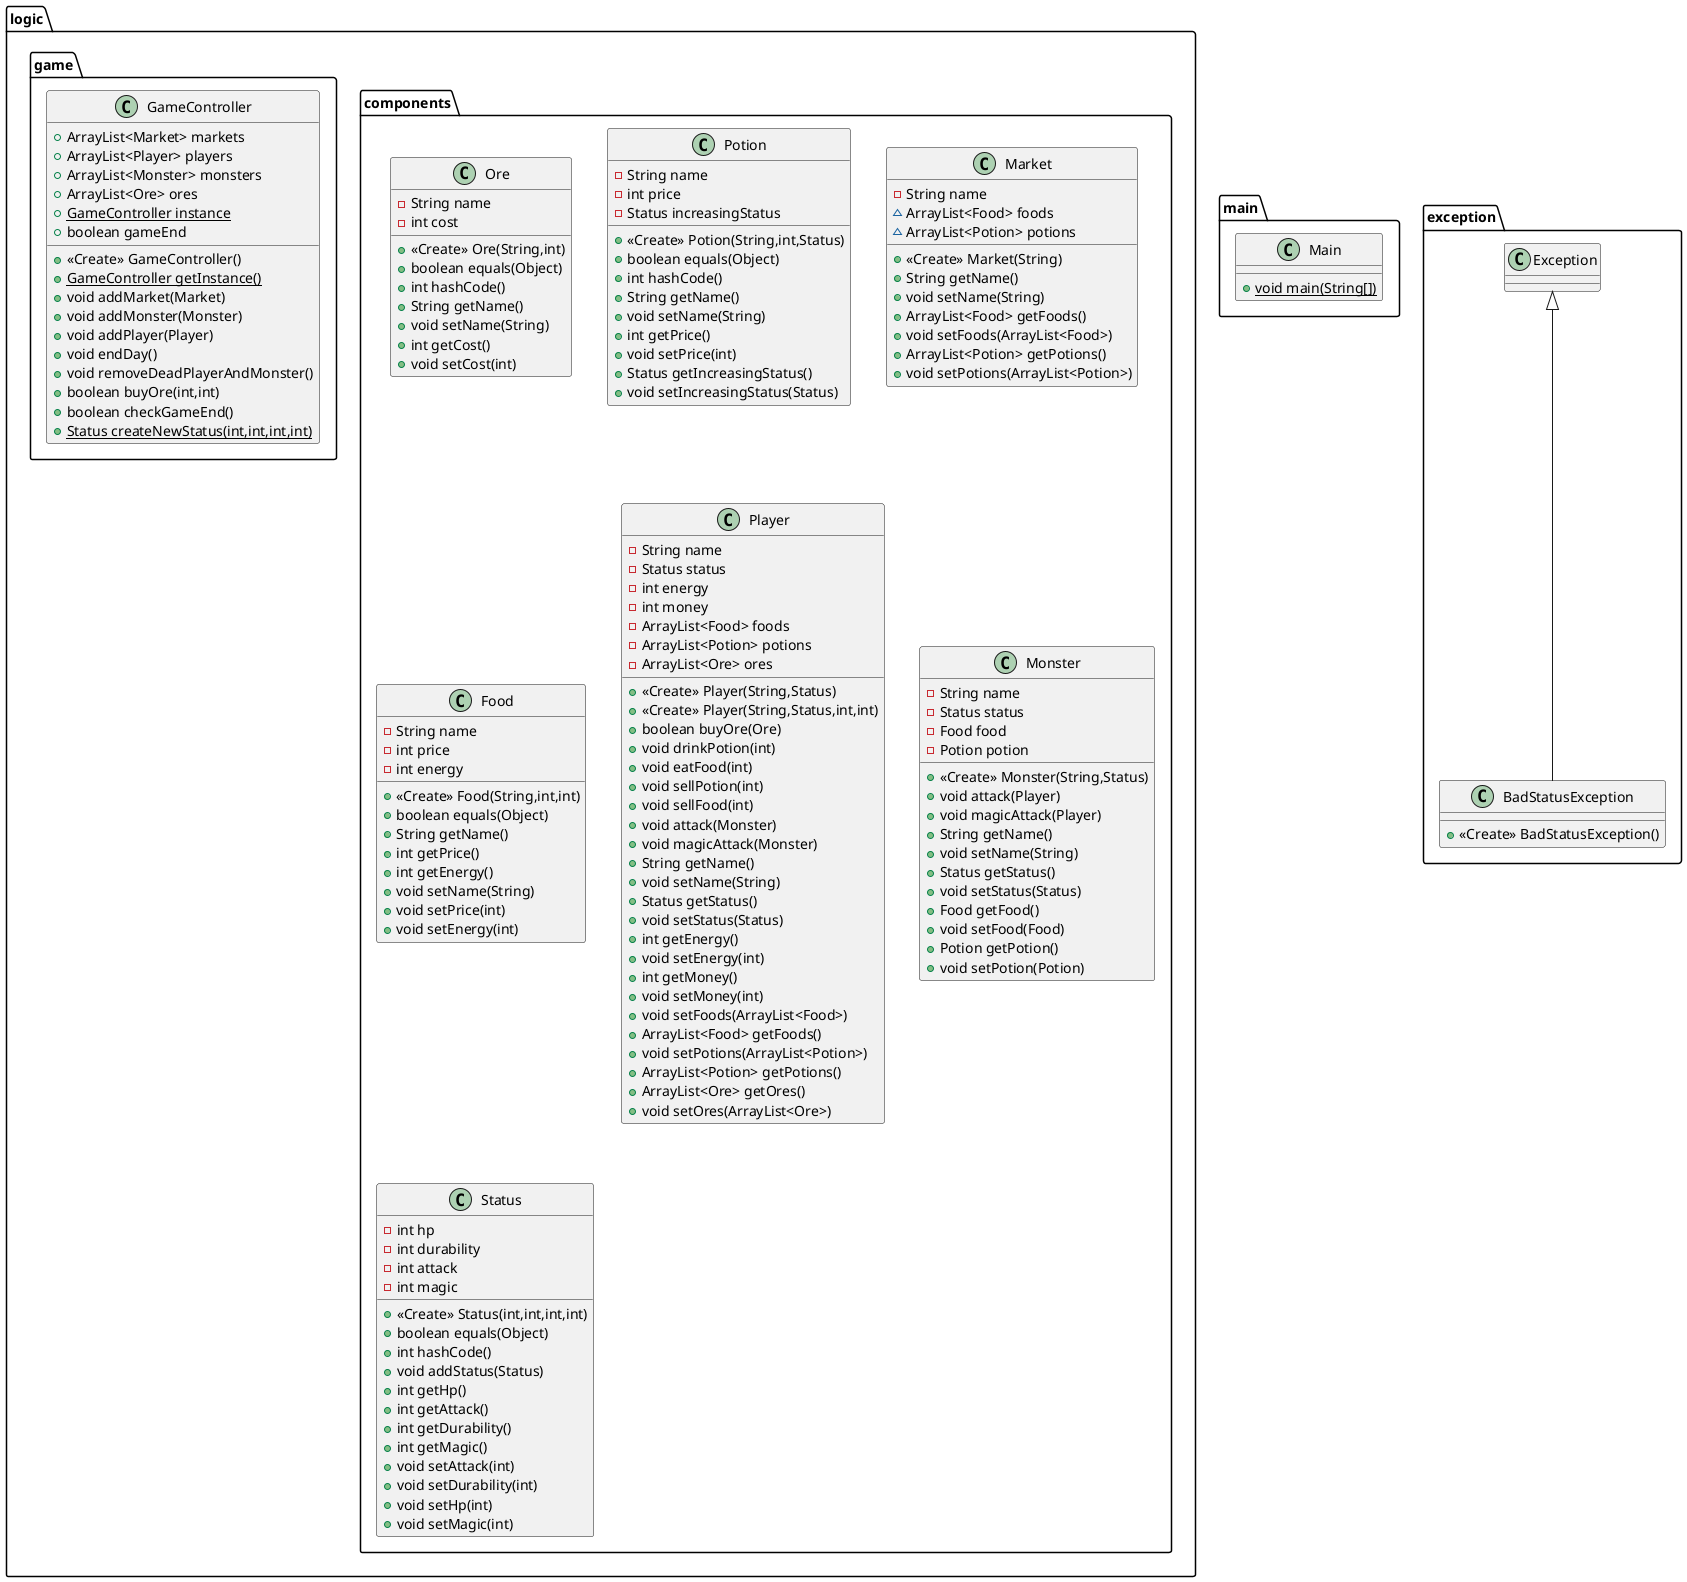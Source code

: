 @startuml
class logic.components.Ore {
- String name
- int cost
+ <<Create>> Ore(String,int)
+ boolean equals(Object)
+ int hashCode()
+ String getName()
+ void setName(String)
+ int getCost()
+ void setCost(int)
}
class logic.components.Potion {
- String name
- int price
- Status increasingStatus
+ <<Create>> Potion(String,int,Status)
+ boolean equals(Object)
+ int hashCode()
+ String getName()
+ void setName(String)
+ int getPrice()
+ void setPrice(int)
+ Status getIncreasingStatus()
+ void setIncreasingStatus(Status)
}
class logic.components.Market {
- String name
~ ArrayList<Food> foods
~ ArrayList<Potion> potions
+ <<Create>> Market(String)
+ String getName()
+ void setName(String)
+ ArrayList<Food> getFoods()
+ void setFoods(ArrayList<Food>)
+ ArrayList<Potion> getPotions()
+ void setPotions(ArrayList<Potion>)
}
class logic.game.GameController {
+ ArrayList<Market> markets
+ ArrayList<Player> players
+ ArrayList<Monster> monsters
+ ArrayList<Ore> ores
+ {static} GameController instance
+ boolean gameEnd
+ <<Create>> GameController()
+ {static} GameController getInstance()
+ void addMarket(Market)
+ void addMonster(Monster)
+ void addPlayer(Player)
+ void endDay()
+ void removeDeadPlayerAndMonster()
+ boolean buyOre(int,int)
+ boolean checkGameEnd()
+ {static} Status createNewStatus(int,int,int,int)
}
class logic.components.Food {
- String name
- int price
- int energy
+ <<Create>> Food(String,int,int)
+ boolean equals(Object)
+ String getName()
+ int getPrice()
+ int getEnergy()
+ void setName(String)
+ void setPrice(int)
+ void setEnergy(int)
}
class logic.components.Player {
- String name
- Status status
- int energy
- int money
- ArrayList<Food> foods
- ArrayList<Potion> potions
- ArrayList<Ore> ores
+ <<Create>> Player(String,Status)
+ <<Create>> Player(String,Status,int,int)
+ boolean buyOre(Ore)
+ void drinkPotion(int)
+ void eatFood(int)
+ void sellPotion(int)
+ void sellFood(int)
+ void attack(Monster)
+ void magicAttack(Monster)
+ String getName()
+ void setName(String)
+ Status getStatus()
+ void setStatus(Status)
+ int getEnergy()
+ void setEnergy(int)
+ int getMoney()
+ void setMoney(int)
+ void setFoods(ArrayList<Food>)
+ ArrayList<Food> getFoods()
+ void setPotions(ArrayList<Potion>)
+ ArrayList<Potion> getPotions()
+ ArrayList<Ore> getOres()
+ void setOres(ArrayList<Ore>)
}
class main.Main {
+ {static} void main(String[])
}
class exception.BadStatusException {
+ <<Create>> BadStatusException()
}
class logic.components.Monster {
- String name
- Status status
- Food food
- Potion potion
+ <<Create>> Monster(String,Status)
+ void attack(Player)
+ void magicAttack(Player)
+ String getName()
+ void setName(String)
+ Status getStatus()
+ void setStatus(Status)
+ Food getFood()
+ void setFood(Food)
+ Potion getPotion()
+ void setPotion(Potion)
}
class logic.components.Status {
- int hp
- int durability
- int attack
- int magic
+ <<Create>> Status(int,int,int,int)
+ boolean equals(Object)
+ int hashCode()
+ void addStatus(Status)
+ int getHp()
+ int getAttack()
+ int getDurability()
+ int getMagic()
+ void setAttack(int)
+ void setDurability(int)
+ void setHp(int)
+ void setMagic(int)
}


exception.Exception <|-- exception.BadStatusException
@enduml